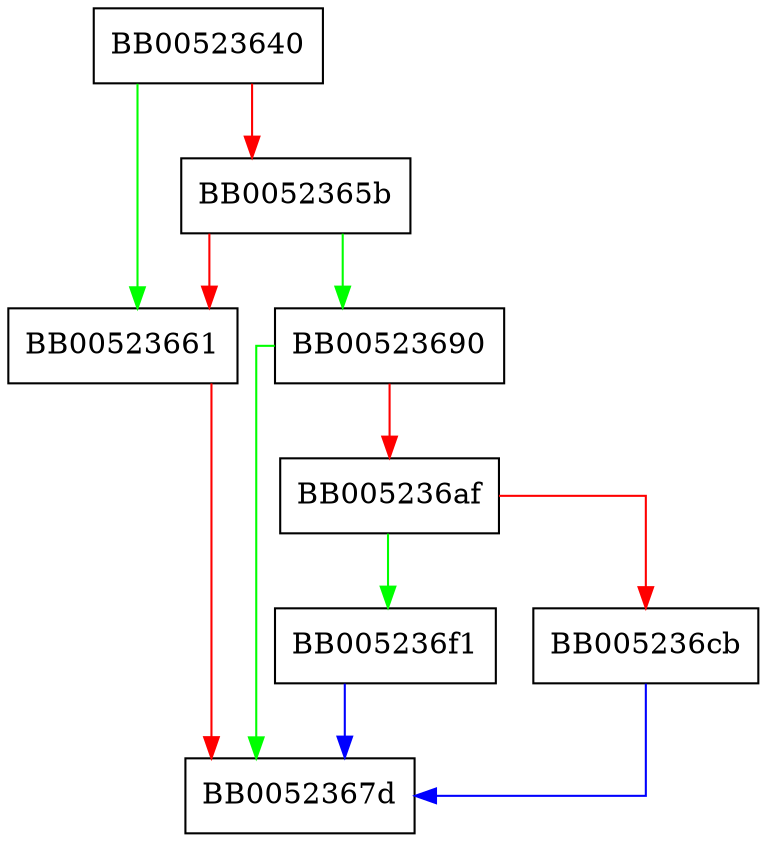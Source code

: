 digraph ASN1_item_ndef_i2d {
  node [shape="box"];
  graph [splines=ortho];
  BB00523640 -> BB00523661 [color="green"];
  BB00523640 -> BB0052365b [color="red"];
  BB0052365b -> BB00523690 [color="green"];
  BB0052365b -> BB00523661 [color="red"];
  BB00523661 -> BB0052367d [color="red"];
  BB00523690 -> BB0052367d [color="green"];
  BB00523690 -> BB005236af [color="red"];
  BB005236af -> BB005236f1 [color="green"];
  BB005236af -> BB005236cb [color="red"];
  BB005236cb -> BB0052367d [color="blue"];
  BB005236f1 -> BB0052367d [color="blue"];
}